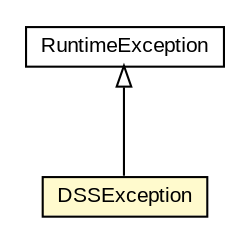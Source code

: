 #!/usr/local/bin/dot
#
# Class diagram 
# Generated by UMLGraph version R5_6-24-gf6e263 (http://www.umlgraph.org/)
#

digraph G {
	edge [fontname="arial",fontsize=10,labelfontname="arial",labelfontsize=10];
	node [fontname="arial",fontsize=10,shape=plaintext];
	nodesep=0.25;
	ranksep=0.5;
	// eu.europa.esig.dss.DSSException
	c296470 [label=<<table title="eu.europa.esig.dss.DSSException" border="0" cellborder="1" cellspacing="0" cellpadding="2" port="p" bgcolor="lemonChiffon" href="./DSSException.html">
		<tr><td><table border="0" cellspacing="0" cellpadding="1">
<tr><td align="center" balign="center"> DSSException </td></tr>
		</table></td></tr>
		</table>>, URL="./DSSException.html", fontname="arial", fontcolor="black", fontsize=10.0];
	//eu.europa.esig.dss.DSSException extends java.lang.RuntimeException
	c297313:p -> c296470:p [dir=back,arrowtail=empty];
	// java.lang.RuntimeException
	c297313 [label=<<table title="java.lang.RuntimeException" border="0" cellborder="1" cellspacing="0" cellpadding="2" port="p" href="http://java.sun.com/j2se/1.4.2/docs/api/java/lang/RuntimeException.html">
		<tr><td><table border="0" cellspacing="0" cellpadding="1">
<tr><td align="center" balign="center"> RuntimeException </td></tr>
		</table></td></tr>
		</table>>, URL="http://java.sun.com/j2se/1.4.2/docs/api/java/lang/RuntimeException.html", fontname="arial", fontcolor="black", fontsize=10.0];
}

